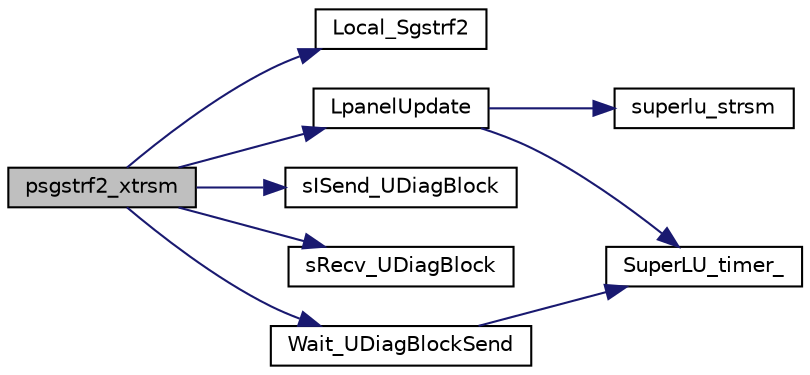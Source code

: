 digraph "psgstrf2_xtrsm"
{
 // LATEX_PDF_SIZE
  edge [fontname="Helvetica",fontsize="10",labelfontname="Helvetica",labelfontsize="10"];
  node [fontname="Helvetica",fontsize="10",shape=record];
  rankdir="LR";
  Node1 [label="psgstrf2_xtrsm",height=0.2,width=0.4,color="black", fillcolor="grey75", style="filled", fontcolor="black",tooltip=" "];
  Node1 -> Node2 [color="midnightblue",fontsize="10",style="solid",fontname="Helvetica"];
  Node2 [label="Local_Sgstrf2",height=0.2,width=0.4,color="black", fillcolor="white", style="filled",URL="$superlu__sdefs_8h.html#a7f0779b8730df4bcbf262e3e5e81713a",tooltip=" "];
  Node1 -> Node3 [color="midnightblue",fontsize="10",style="solid",fontname="Helvetica"];
  Node3 [label="LpanelUpdate",height=0.2,width=0.4,color="black", fillcolor="white", style="filled",URL="$psgstrf2_8c.html#a7acb006af21349ed4bbf5cbf31e2bab8",tooltip=" "];
  Node3 -> Node4 [color="midnightblue",fontsize="10",style="solid",fontname="Helvetica"];
  Node4 [label="superlu_strsm",height=0.2,width=0.4,color="black", fillcolor="white", style="filled",URL="$superlu__sdefs_8h.html#a886b05a10e91f1fd1e9ad965197382b7",tooltip=" "];
  Node3 -> Node5 [color="midnightblue",fontsize="10",style="solid",fontname="Helvetica"];
  Node5 [label="SuperLU_timer_",height=0.2,width=0.4,color="black", fillcolor="white", style="filled",URL="$superlu__timer_8c.html#a0c6777573bbfe81917cd381e0090d355",tooltip=" "];
  Node1 -> Node6 [color="midnightblue",fontsize="10",style="solid",fontname="Helvetica"];
  Node6 [label="sISend_UDiagBlock",height=0.2,width=0.4,color="black", fillcolor="white", style="filled",URL="$superlu__sdefs_8h.html#adc5ccb4529a74bcff147ce1dce6bfcd9",tooltip=" "];
  Node1 -> Node7 [color="midnightblue",fontsize="10",style="solid",fontname="Helvetica"];
  Node7 [label="sRecv_UDiagBlock",height=0.2,width=0.4,color="black", fillcolor="white", style="filled",URL="$superlu__sdefs_8h.html#ac90aebea7919b58d58a7ffe6f7a2c512",tooltip=" "];
  Node1 -> Node8 [color="midnightblue",fontsize="10",style="solid",fontname="Helvetica"];
  Node8 [label="Wait_UDiagBlockSend",height=0.2,width=0.4,color="black", fillcolor="white", style="filled",URL="$communication__aux_8c.html#a6446fd907f1c2546bff67f5a0f9da377",tooltip=" "];
  Node8 -> Node5 [color="midnightblue",fontsize="10",style="solid",fontname="Helvetica"];
}
